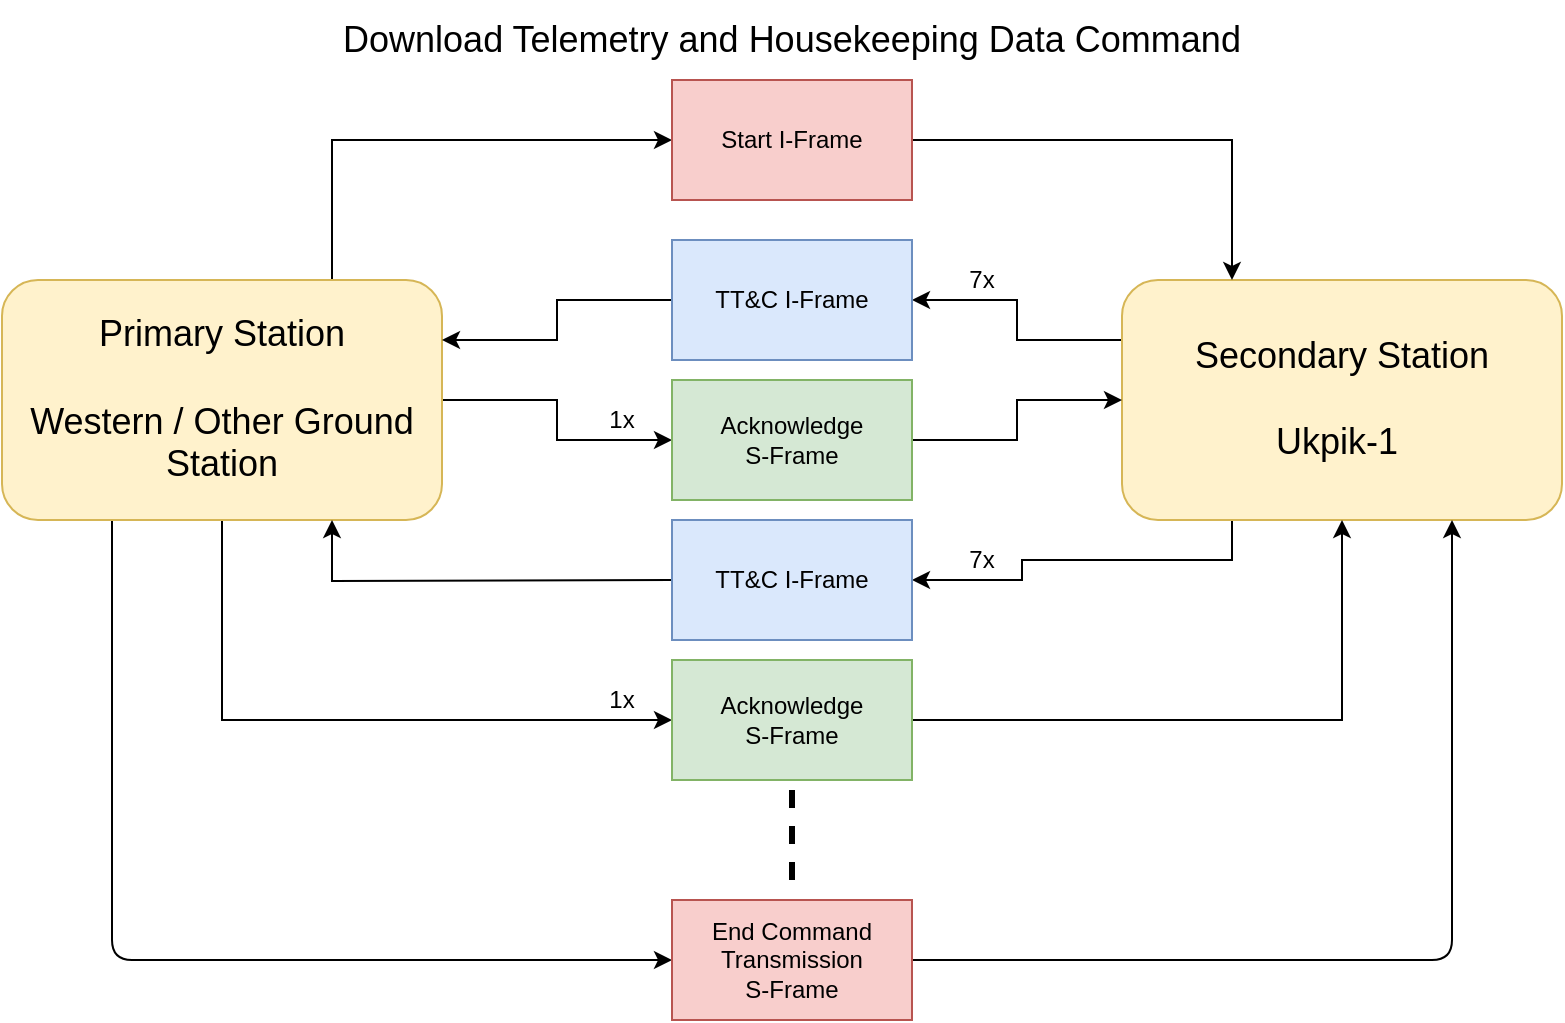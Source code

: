 <mxfile version="13.0.2" type="device"><diagram id="E3ibimAtT4pmTLDV-Wlo" name="Page-1"><mxGraphModel dx="960" dy="539" grid="1" gridSize="10" guides="1" tooltips="1" connect="1" arrows="1" fold="1" page="1" pageScale="1" pageWidth="850" pageHeight="1100" math="0" shadow="0"><root><mxCell id="0"/><mxCell id="1" parent="0"/><mxCell id="vL6j8EUDOHFY2tC3OlRh-7" style="edgeStyle=orthogonalEdgeStyle;rounded=0;orthogonalLoop=1;jettySize=auto;html=1;entryX=0;entryY=0.5;entryDx=0;entryDy=0;exitX=0.75;exitY=0;exitDx=0;exitDy=0;" parent="1" source="vL6j8EUDOHFY2tC3OlRh-1" target="vL6j8EUDOHFY2tC3OlRh-3" edge="1"><mxGeometry relative="1" as="geometry"/></mxCell><mxCell id="vL6j8EUDOHFY2tC3OlRh-14" style="edgeStyle=orthogonalEdgeStyle;rounded=0;orthogonalLoop=1;jettySize=auto;html=1;entryX=0;entryY=0.5;entryDx=0;entryDy=0;" parent="1" source="vL6j8EUDOHFY2tC3OlRh-1" target="vL6j8EUDOHFY2tC3OlRh-13" edge="1"><mxGeometry relative="1" as="geometry"/></mxCell><mxCell id="vL6j8EUDOHFY2tC3OlRh-23" style="edgeStyle=orthogonalEdgeStyle;rounded=0;orthogonalLoop=1;jettySize=auto;html=1;entryX=0;entryY=0.5;entryDx=0;entryDy=0;exitX=0.5;exitY=1;exitDx=0;exitDy=0;" parent="1" source="vL6j8EUDOHFY2tC3OlRh-1" target="vL6j8EUDOHFY2tC3OlRh-19" edge="1"><mxGeometry relative="1" as="geometry"/></mxCell><mxCell id="vL6j8EUDOHFY2tC3OlRh-28" style="edgeStyle=orthogonalEdgeStyle;rounded=1;orthogonalLoop=1;jettySize=auto;html=1;exitX=0.25;exitY=1;exitDx=0;exitDy=0;entryX=0;entryY=0.5;entryDx=0;entryDy=0;strokeWidth=1;" parent="1" source="vL6j8EUDOHFY2tC3OlRh-1" target="vL6j8EUDOHFY2tC3OlRh-26" edge="1"><mxGeometry relative="1" as="geometry"/></mxCell><mxCell id="vL6j8EUDOHFY2tC3OlRh-1" value="&lt;font style=&quot;font-size: 18px&quot;&gt;Primary Station&lt;br&gt;&lt;br&gt;Western / Other Ground Station&lt;/font&gt;" style="rounded=1;whiteSpace=wrap;html=1;fillColor=#fff2cc;strokeColor=#d6b656;" parent="1" vertex="1"><mxGeometry x="30" y="170" width="220" height="120" as="geometry"/></mxCell><mxCell id="vL6j8EUDOHFY2tC3OlRh-11" style="edgeStyle=orthogonalEdgeStyle;rounded=0;orthogonalLoop=1;jettySize=auto;html=1;exitX=0;exitY=0.25;exitDx=0;exitDy=0;entryX=1;entryY=0.5;entryDx=0;entryDy=0;" parent="1" source="vL6j8EUDOHFY2tC3OlRh-2" target="vL6j8EUDOHFY2tC3OlRh-10" edge="1"><mxGeometry relative="1" as="geometry"/></mxCell><mxCell id="vL6j8EUDOHFY2tC3OlRh-21" style="edgeStyle=orthogonalEdgeStyle;rounded=0;orthogonalLoop=1;jettySize=auto;html=1;exitX=0.25;exitY=1;exitDx=0;exitDy=0;entryX=1;entryY=0.5;entryDx=0;entryDy=0;" parent="1" source="vL6j8EUDOHFY2tC3OlRh-2" target="-cV879j4RnNLwQz3Xok0-1" edge="1"><mxGeometry relative="1" as="geometry"><mxPoint x="490" y="320" as="targetPoint"/><Array as="points"><mxPoint x="645" y="310"/><mxPoint x="540" y="310"/><mxPoint x="540" y="320"/></Array></mxGeometry></mxCell><mxCell id="vL6j8EUDOHFY2tC3OlRh-2" value="&lt;font style=&quot;font-size: 18px&quot;&gt;Secondary Station&lt;br&gt;&lt;br&gt;Ukpik-1&amp;nbsp;&lt;/font&gt;" style="rounded=1;whiteSpace=wrap;html=1;fillColor=#fff2cc;strokeColor=#d6b656;" parent="1" vertex="1"><mxGeometry x="590" y="170" width="220" height="120" as="geometry"/></mxCell><mxCell id="vL6j8EUDOHFY2tC3OlRh-8" style="edgeStyle=orthogonalEdgeStyle;rounded=0;orthogonalLoop=1;jettySize=auto;html=1;entryX=0.25;entryY=0;entryDx=0;entryDy=0;" parent="1" source="vL6j8EUDOHFY2tC3OlRh-3" target="vL6j8EUDOHFY2tC3OlRh-2" edge="1"><mxGeometry relative="1" as="geometry"/></mxCell><mxCell id="vL6j8EUDOHFY2tC3OlRh-3" value="Start I-Frame" style="rounded=0;whiteSpace=wrap;html=1;fillColor=#f8cecc;strokeColor=#b85450;" parent="1" vertex="1"><mxGeometry x="365" y="70" width="120" height="60" as="geometry"/></mxCell><mxCell id="vL6j8EUDOHFY2tC3OlRh-12" style="edgeStyle=orthogonalEdgeStyle;rounded=0;orthogonalLoop=1;jettySize=auto;html=1;entryX=1;entryY=0.25;entryDx=0;entryDy=0;" parent="1" source="vL6j8EUDOHFY2tC3OlRh-10" target="vL6j8EUDOHFY2tC3OlRh-1" edge="1"><mxGeometry relative="1" as="geometry"/></mxCell><mxCell id="vL6j8EUDOHFY2tC3OlRh-10" value="TT&amp;amp;C I-Frame" style="rounded=0;whiteSpace=wrap;html=1;fillColor=#dae8fc;strokeColor=#6c8ebf;" parent="1" vertex="1"><mxGeometry x="365" y="150" width="120" height="60" as="geometry"/></mxCell><mxCell id="vL6j8EUDOHFY2tC3OlRh-15" style="edgeStyle=orthogonalEdgeStyle;rounded=0;orthogonalLoop=1;jettySize=auto;html=1;exitX=1;exitY=0.5;exitDx=0;exitDy=0;entryX=0;entryY=0.5;entryDx=0;entryDy=0;" parent="1" source="vL6j8EUDOHFY2tC3OlRh-13" target="vL6j8EUDOHFY2tC3OlRh-2" edge="1"><mxGeometry relative="1" as="geometry"/></mxCell><mxCell id="vL6j8EUDOHFY2tC3OlRh-13" value="Acknowledge&lt;br&gt;S-Frame" style="rounded=0;whiteSpace=wrap;html=1;fillColor=#d5e8d4;strokeColor=#82b366;" parent="1" vertex="1"><mxGeometry x="365" y="220" width="120" height="60" as="geometry"/></mxCell><mxCell id="vL6j8EUDOHFY2tC3OlRh-22" style="edgeStyle=orthogonalEdgeStyle;rounded=0;orthogonalLoop=1;jettySize=auto;html=1;entryX=0.75;entryY=1;entryDx=0;entryDy=0;" parent="1" target="vL6j8EUDOHFY2tC3OlRh-1" edge="1"><mxGeometry relative="1" as="geometry"><mxPoint x="365" y="320" as="sourcePoint"/></mxGeometry></mxCell><mxCell id="vL6j8EUDOHFY2tC3OlRh-24" style="edgeStyle=orthogonalEdgeStyle;rounded=0;orthogonalLoop=1;jettySize=auto;html=1;" parent="1" source="vL6j8EUDOHFY2tC3OlRh-19" target="vL6j8EUDOHFY2tC3OlRh-2" edge="1"><mxGeometry relative="1" as="geometry"/></mxCell><mxCell id="vL6j8EUDOHFY2tC3OlRh-19" value="Acknowledge&lt;br&gt;S-Frame" style="rounded=0;whiteSpace=wrap;html=1;fillColor=#d5e8d4;strokeColor=#82b366;" parent="1" vertex="1"><mxGeometry x="365" y="360" width="120" height="60" as="geometry"/></mxCell><mxCell id="vL6j8EUDOHFY2tC3OlRh-25" value="" style="endArrow=none;dashed=1;html=1;strokeWidth=3;rounded=1;" parent="1" edge="1"><mxGeometry width="50" height="50" relative="1" as="geometry"><mxPoint x="425" y="470" as="sourcePoint"/><mxPoint x="425" y="420" as="targetPoint"/></mxGeometry></mxCell><mxCell id="vL6j8EUDOHFY2tC3OlRh-27" style="edgeStyle=orthogonalEdgeStyle;rounded=1;orthogonalLoop=1;jettySize=auto;html=1;entryX=0.75;entryY=1;entryDx=0;entryDy=0;strokeWidth=1;" parent="1" source="vL6j8EUDOHFY2tC3OlRh-26" target="vL6j8EUDOHFY2tC3OlRh-2" edge="1"><mxGeometry relative="1" as="geometry"/></mxCell><mxCell id="vL6j8EUDOHFY2tC3OlRh-26" value="End Command Transmission &lt;br&gt;S-Frame" style="rounded=0;whiteSpace=wrap;html=1;fillColor=#f8cecc;strokeColor=#b85450;" parent="1" vertex="1"><mxGeometry x="365" y="480" width="120" height="60" as="geometry"/></mxCell><mxCell id="vL6j8EUDOHFY2tC3OlRh-29" value="&lt;span style=&quot;font-size: 18px&quot;&gt;Download Telemetry and Housekeeping Data Command&lt;/span&gt;" style="text;html=1;strokeColor=none;fillColor=none;align=center;verticalAlign=middle;whiteSpace=wrap;rounded=0;" parent="1" vertex="1"><mxGeometry x="193" y="30" width="464" height="40" as="geometry"/></mxCell><mxCell id="wzKR9WtvsKfot6lcL7XO-1" value="7x" style="text;html=1;strokeColor=none;fillColor=none;align=center;verticalAlign=middle;whiteSpace=wrap;rounded=0;" parent="1" vertex="1"><mxGeometry x="500" y="160" width="40" height="20" as="geometry"/></mxCell><mxCell id="wzKR9WtvsKfot6lcL7XO-2" value="1x" style="text;html=1;strokeColor=none;fillColor=none;align=center;verticalAlign=middle;whiteSpace=wrap;rounded=0;" parent="1" vertex="1"><mxGeometry x="320" y="230" width="40" height="20" as="geometry"/></mxCell><mxCell id="wzKR9WtvsKfot6lcL7XO-3" value="7x" style="text;html=1;strokeColor=none;fillColor=none;align=center;verticalAlign=middle;whiteSpace=wrap;rounded=0;" parent="1" vertex="1"><mxGeometry x="500" y="300" width="40" height="20" as="geometry"/></mxCell><mxCell id="wzKR9WtvsKfot6lcL7XO-4" value="1x" style="text;html=1;strokeColor=none;fillColor=none;align=center;verticalAlign=middle;whiteSpace=wrap;rounded=0;" parent="1" vertex="1"><mxGeometry x="320" y="370" width="40" height="20" as="geometry"/></mxCell><mxCell id="-cV879j4RnNLwQz3Xok0-1" value="TT&amp;amp;C I-Frame" style="rounded=0;whiteSpace=wrap;html=1;fillColor=#dae8fc;strokeColor=#6c8ebf;" vertex="1" parent="1"><mxGeometry x="365" y="290" width="120" height="60" as="geometry"/></mxCell></root></mxGraphModel></diagram></mxfile>